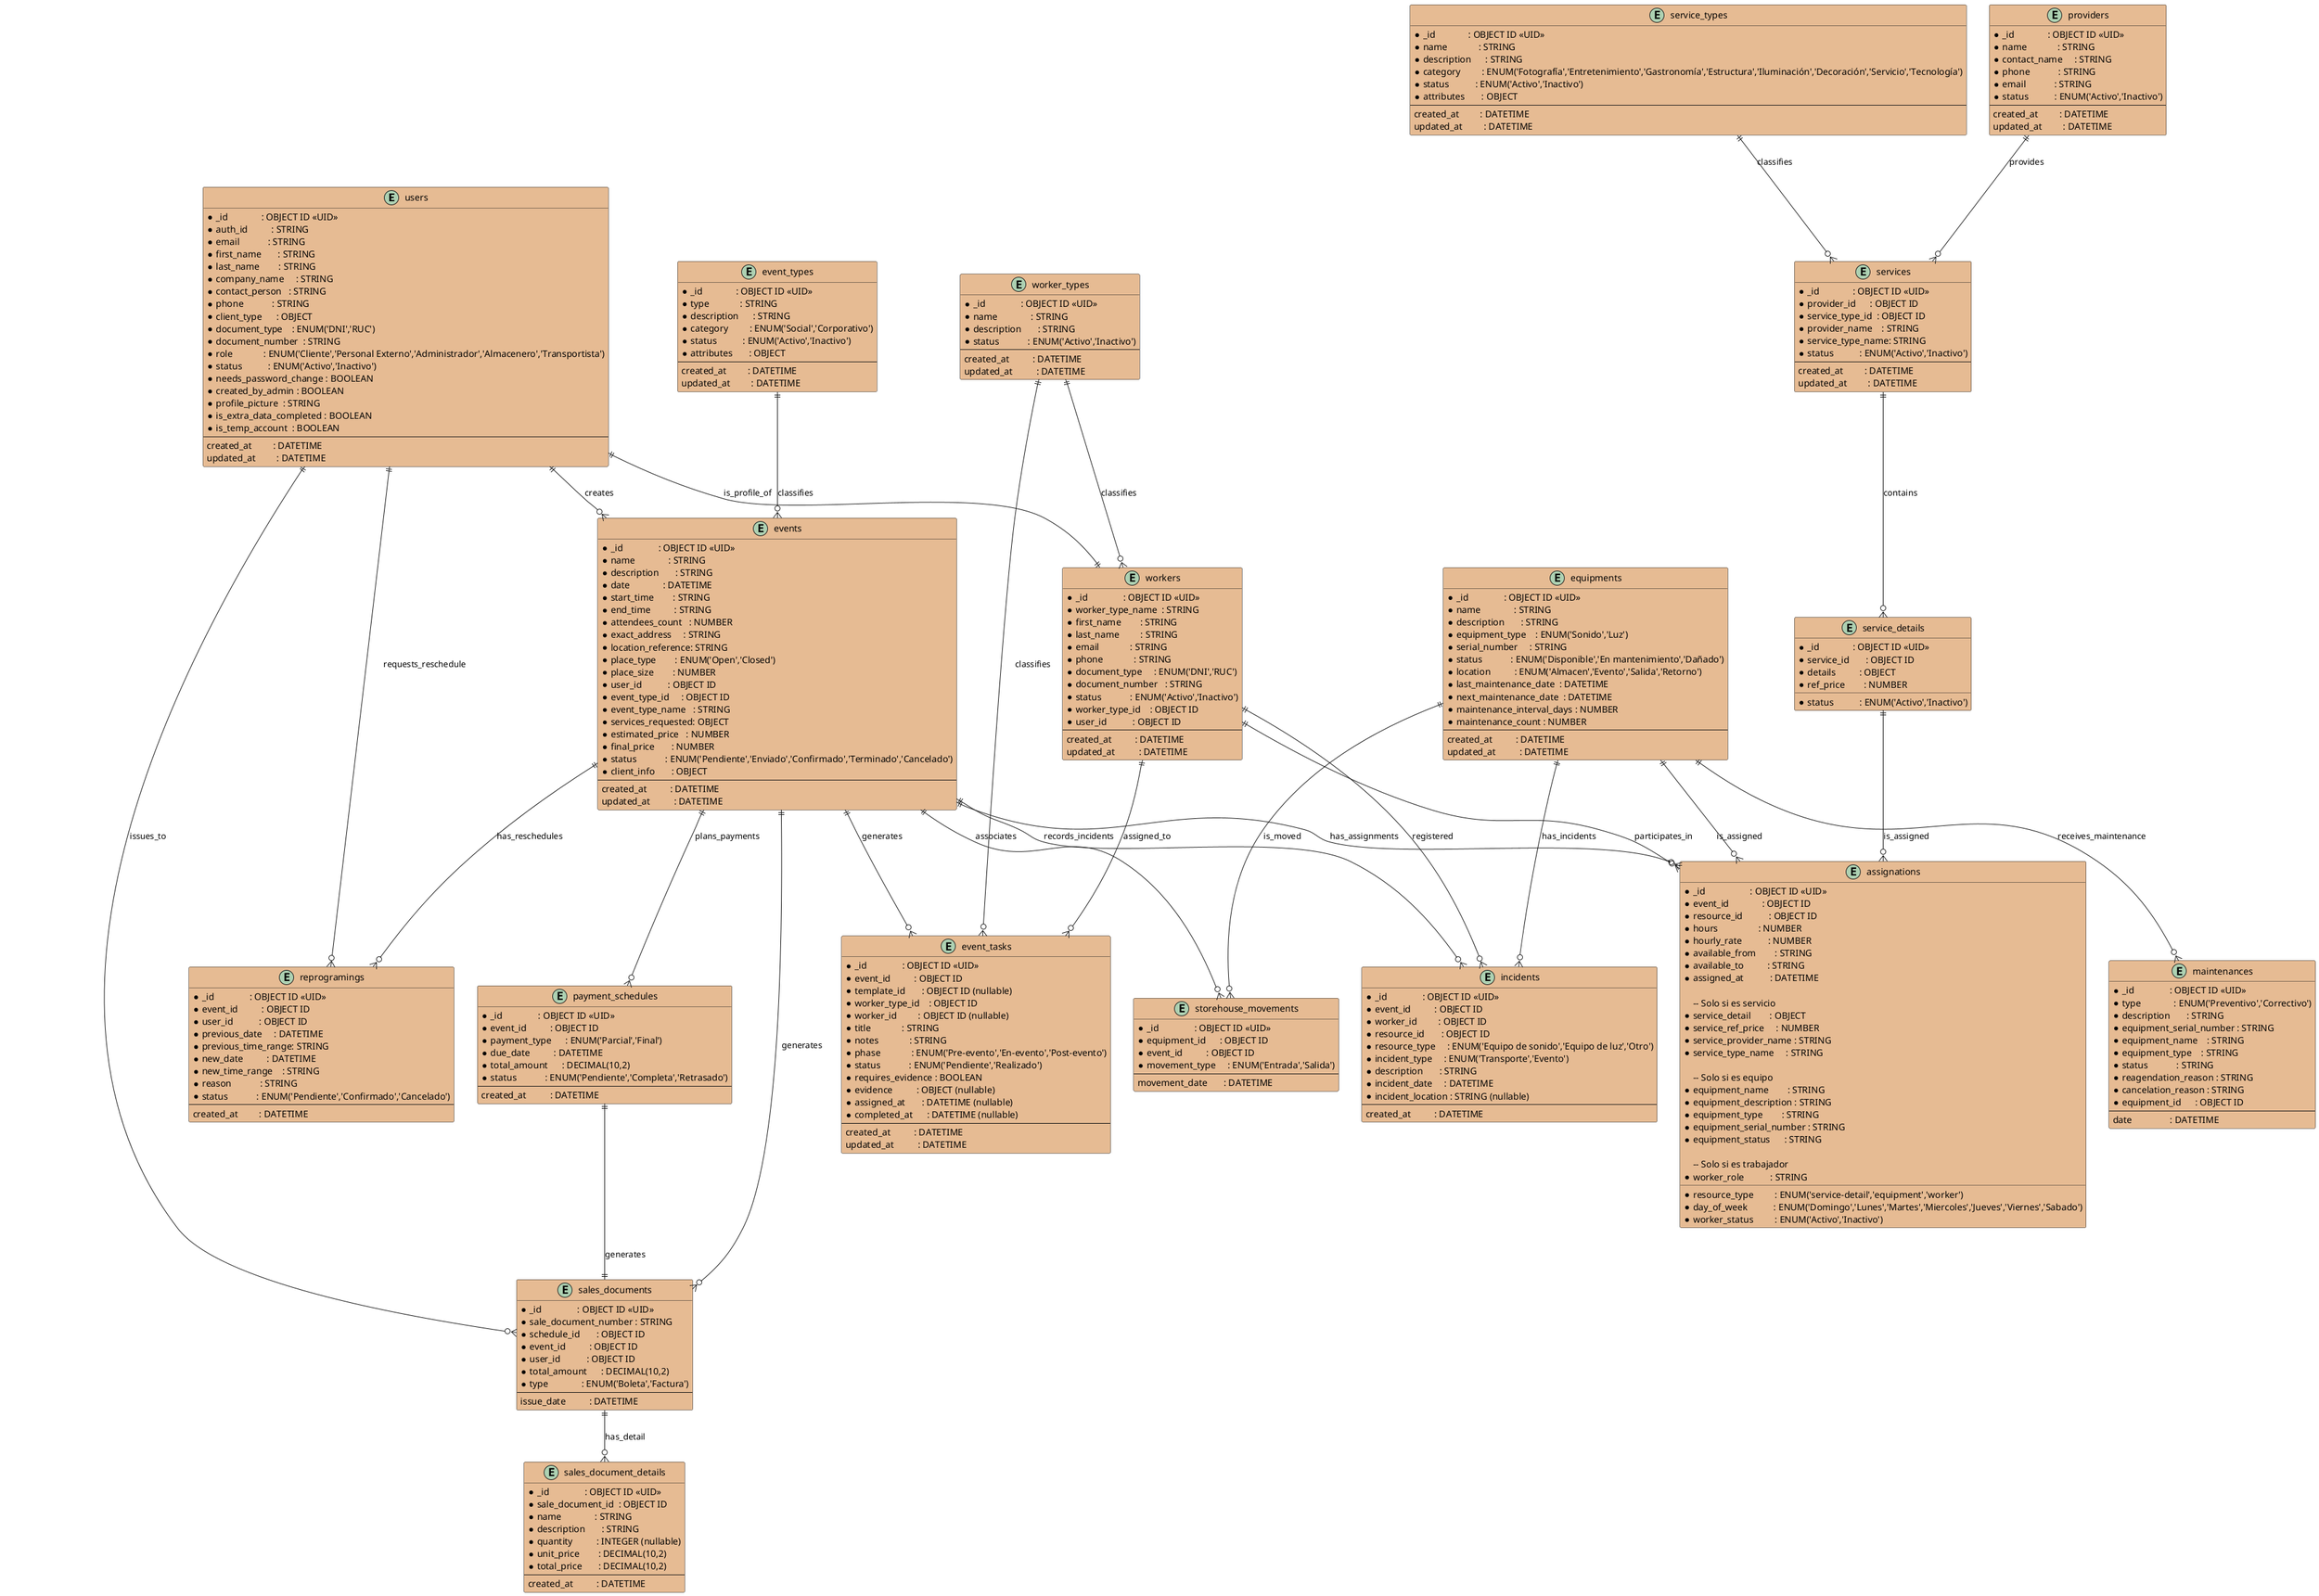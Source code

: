 @startuml levelmusic_diagram

'-----------------------------
' Entities
'-----------------------------

entity users #E6BB93 {
  * _id              : OBJECT ID <<UID>>
  * auth_id          : STRING
  * email            : STRING
  * first_name       : STRING
  * last_name        : STRING
  * company_name     : STRING
  * contact_person   : STRING
  * phone            : STRING
  * client_type      : OBJECT
  * document_type    : ENUM('DNI','RUC')
  * document_number  : STRING
  * role             : ENUM('Cliente','Personal Externo','Administrador','Almacenero','Transportista')
  * status           : ENUM('Activo','Inactivo')
  * needs_password_change : BOOLEAN
  * created_by_admin : BOOLEAN
  * profile_picture  : STRING
  * is_extra_data_completed : BOOLEAN
  * is_temp_account  : BOOLEAN
  --
  created_at         : DATETIME
  updated_at         : DATETIME
}

entity event_types #E6BB93 {
  * _id              : OBJECT ID <<UID>>
  * type             : STRING
  * description      : STRING
  * category         : ENUM('Social','Corporativo')
  * status           : ENUM('Activo','Inactivo')
  * attributes       : OBJECT
  --
  created_at         : DATETIME
  updated_at         : DATETIME
}

entity events #E6BB93 {
  * _id               : OBJECT ID <<UID>>
  * name              : STRING
  * description       : STRING
  * date              : DATETIME
  * start_time        : STRING
  * end_time          : STRING
  * attendees_count   : NUMBER
  * exact_address     : STRING
  * location_reference: STRING
  * place_type        : ENUM('Open','Closed')
  * place_size        : NUMBER
  * user_id           : OBJECT ID
  * event_type_id     : OBJECT ID
  * event_type_name   : STRING
  * services_requested: OBJECT
  * estimated_price   : NUMBER
  * final_price       : NUMBER
  * status            : ENUM('Pendiente','Enviado','Confirmado','Terminado','Cancelado')
  * client_info       : OBJECT
  --
  created_at          : DATETIME
  updated_at          : DATETIME
}

entity reprogramings #E6BB93 {
  * _id               : OBJECT ID <<UID>>
  * event_id          : OBJECT ID
  * user_id           : OBJECT ID
  * previous_date     : DATETIME
  * previous_time_range: STRING
  * new_date          : DATETIME
  * new_time_range    : STRING
  * reason            : STRING
  * status            : ENUM('Pendiente','Confirmado','Cancelado')
  --
  created_at         : DATETIME
}

entity service_types #E6BB93 {
  * _id              : OBJECT ID <<UID>>
  * name             : STRING
  * description      : STRING
  * category         : ENUM('Fotografía','Entretenimiento','Gastronomía','Estructura','Iluminación','Decoración','Servicio','Tecnología')
  * status           : ENUM('Activo','Inactivo')
  * attributes       : OBJECT
  --
  created_at         : DATETIME
  updated_at         : DATETIME
}

entity providers #E6BB93 {
  * _id              : OBJECT ID <<UID>>
  * name             : STRING
  * contact_name     : STRING
  * phone            : STRING
  * email            : STRING
  * status           : ENUM('Activo','Inactivo')
  --
  created_at         : DATETIME
  updated_at         : DATETIME
}

entity services #E6BB93 {
  * _id              : OBJECT ID <<UID>>
  * provider_id      : OBJECT ID
  * service_type_id  : OBJECT ID
  * provider_name    : STRING
  * service_type_name: STRING
  * status           : ENUM('Activo','Inactivo')
  --
  created_at         : DATETIME
  updated_at         : DATETIME
}

entity service_details #E6BB93 {
  * _id              : OBJECT ID <<UID>>
  * service_id       : OBJECT ID
  * details          : OBJECT
  * ref_price        : NUMBER
  * status           : ENUM('Activo','Inactivo')
}

entity assignations #E6BB93 {
  * _id                   : OBJECT ID <<UID>>
  * event_id              : OBJECT ID
  * resource_type         : ENUM('service-detail','equipment','worker')
  * resource_id           : OBJECT ID
  * hours                 : NUMBER
  * hourly_rate           : NUMBER
  * available_from        : STRING
  * available_to          : STRING
  * day_of_week           : ENUM('Domingo','Lunes','Martes','Miercoles','Jueves','Viernes','Sabado')
  * assigned_at           : DATETIME

  -- Solo si es servicio
  * service_detail        : OBJECT
  * service_ref_price     : NUMBER
  * service_provider_name : STRING
  * service_type_name     : STRING

  -- Solo si es equipo
  * equipment_name        : STRING
  * equipment_description : STRING
  * equipment_type        : STRING
  * equipment_serial_number : STRING
  * equipment_status      : STRING

  -- Solo si es trabajador
  * worker_role           : STRING
  * worker_status         : ENUM('Activo','Inactivo')
}

entity worker_types #E6BB93 {
  * _id               : OBJECT ID <<UID>>
  * name              : STRING
  * description       : STRING
  * status            : ENUM('Activo','Inactivo')
  --
  created_at          : DATETIME
  updated_at          : DATETIME
}

entity workers #E6BB93 {
  * _id               : OBJECT ID <<UID>>
  * worker_type_name  : STRING
  * first_name        : STRING
  * last_name         : STRING
  * email             : STRING
  * phone             : STRING
  * document_type     : ENUM('DNI','RUC')
  * document_number   : STRING
  * status            : ENUM('Activo','Inactivo')
  * worker_type_id    : OBJECT ID
  * user_id           : OBJECT ID
  --
  created_at          : DATETIME
  updated_at          : DATETIME
}

entity incidents #E6BB93 {
  * _id               : OBJECT ID <<UID>>
  * event_id          : OBJECT ID
  * worker_id         : OBJECT ID
  * resource_id       : OBJECT ID
  * resource_type     : ENUM('Equipo de sonido','Equipo de luz','Otro')
  * incident_type     : ENUM('Transporte','Evento')
  * description       : STRING
  * incident_date     : DATETIME
  * incident_location : STRING (nullable)
  --
  created_at          : DATETIME
}

entity equipments #E6BB93 {
  * _id               : OBJECT ID <<UID>>
  * name              : STRING
  * description       : STRING
  * equipment_type    : ENUM('Sonido','Luz')
  * serial_number     : STRING
  * status            : ENUM('Disponible','En mantenimiento','Dañado')
  * location          : ENUM('Almacen','Evento','Salida','Retorno')
  * last_maintenance_date  : DATETIME
  * next_maintenance_date  : DATETIME
  * maintenance_interval_days : NUMBER
  * maintenance_count : NUMBER
  --
  created_at          : DATETIME
  updated_at          : DATETIME
}

entity maintenances #E6BB93 {
  * _id               : OBJECT ID <<UID>>
  * type              : ENUM('Preventivo','Correctivo')
  * description       : STRING
  * equipment_serial_number : STRING
  * equipment_name    : STRING
  * equipment_type    : STRING
  * status            : STRING
  * reagendation_reason : STRING
  * cancelation_reason : STRING
  * equipment_id      : OBJECT ID
  --
  date                : DATETIME
}

entity storehouse_movements #E6BB93 {
  * _id               : OBJECT ID <<UID>>
  * equipment_id      : OBJECT ID
  * event_id          : OBJECT ID
  * movement_type     : ENUM('Entrada','Salida')
  --
  movement_date       : DATETIME
}

entity event_tasks #E6BB93 {
  * _id               : OBJECT ID <<UID>>
  * event_id          : OBJECT ID
  * template_id       : OBJECT ID (nullable)
  * worker_type_id    : OBJECT ID
  * worker_id         : OBJECT ID (nullable)
  * title             : STRING
  * notes             : STRING
  * phase             : ENUM('Pre-evento','En-evento','Post-evento')
  * status            : ENUM('Pendiente','Realizado')
  * requires_evidence : BOOLEAN
  * evidence          : OBJECT (nullable) 
  * assigned_at       : DATETIME (nullable) 
  * completed_at      : DATETIME (nullable) 
  --
  created_at          : DATETIME
  updated_at          : DATETIME
}

entity payment_schedules #E6BB93 {
  * _id               : OBJECT ID <<UID>>
  * event_id          : OBJECT ID
  * payment_type      : ENUM('Parcial','Final')
  * due_date          : DATETIME
  * total_amount      : DECIMAL(10,2)
  * status            : ENUM('Pendiente','Completa','Retrasado')
  --
  created_at          : DATETIME
}

entity sales_documents #E6BB93 {
  * _id               : OBJECT ID <<UID>>
  * sale_document_number : STRING
  * schedule_id       : OBJECT ID
  * event_id          : OBJECT ID
  * user_id           : OBJECT ID
  * total_amount      : DECIMAL(10,2)
  * type              : ENUM('Boleta','Factura')
  --
  issue_date          : DATETIME
}

entity sales_document_details #E6BB93 {
  * _id               : OBJECT ID <<UID>>
  * sale_document_id  : OBJECT ID
  * name              : STRING
  * description       : STRING
  * quantity          : INTEGER (nullable)
  * unit_price        : DECIMAL(10,2)
  * total_price       : DECIMAL(10,2)
  --
  created_at          : DATETIME
}

'-----------------------------
' Relationships
'-----------------------------
users                ||--o{ events                 : creates
event_types          ||--o{ events                 : classifies
service_types        ||--o{ services               : classifies
providers            ||--o{ services               : provides

users                ||--|| workers                : is_profile_of
worker_types         ||--o{ workers                : classifies

events               ||--o{ storehouse_movements   : associates
equipments           ||--o{ storehouse_movements   : is_moved
equipments           ||--o{ maintenances           : receives_maintenance

users                ||--o{ reprogramings          : requests_reschedule
events               ||--o{ reprogramings          : has_reschedules

events               ||--o{ event_tasks            : generates
worker_types         ||--o{ event_tasks            : classifies
workers              ||--o{ event_tasks            : assigned_to

events               ||--o{ assignations           : has_assignments
workers              ||--o{ assignations           : participates_in
equipments           ||--o{ assignations           : is_assigned
service_details      ||--o{ assignations           : is_assigned

events               ||--o{ payment_schedules      : plans_payments

events               ||--o{ sales_documents        : generates
users                ||--o{ sales_documents        : issues_to
payment_schedules    ||--|| sales_documents        : generates

sales_documents      ||--o{ sales_document_details : has_detail
events               ||--o{ incidents              : records_incidents
workers              ||--o{ incidents              : registered
equipments           ||--o{ incidents              : has_incidents

services             ||--o{ service_details        : contains

@enduml
